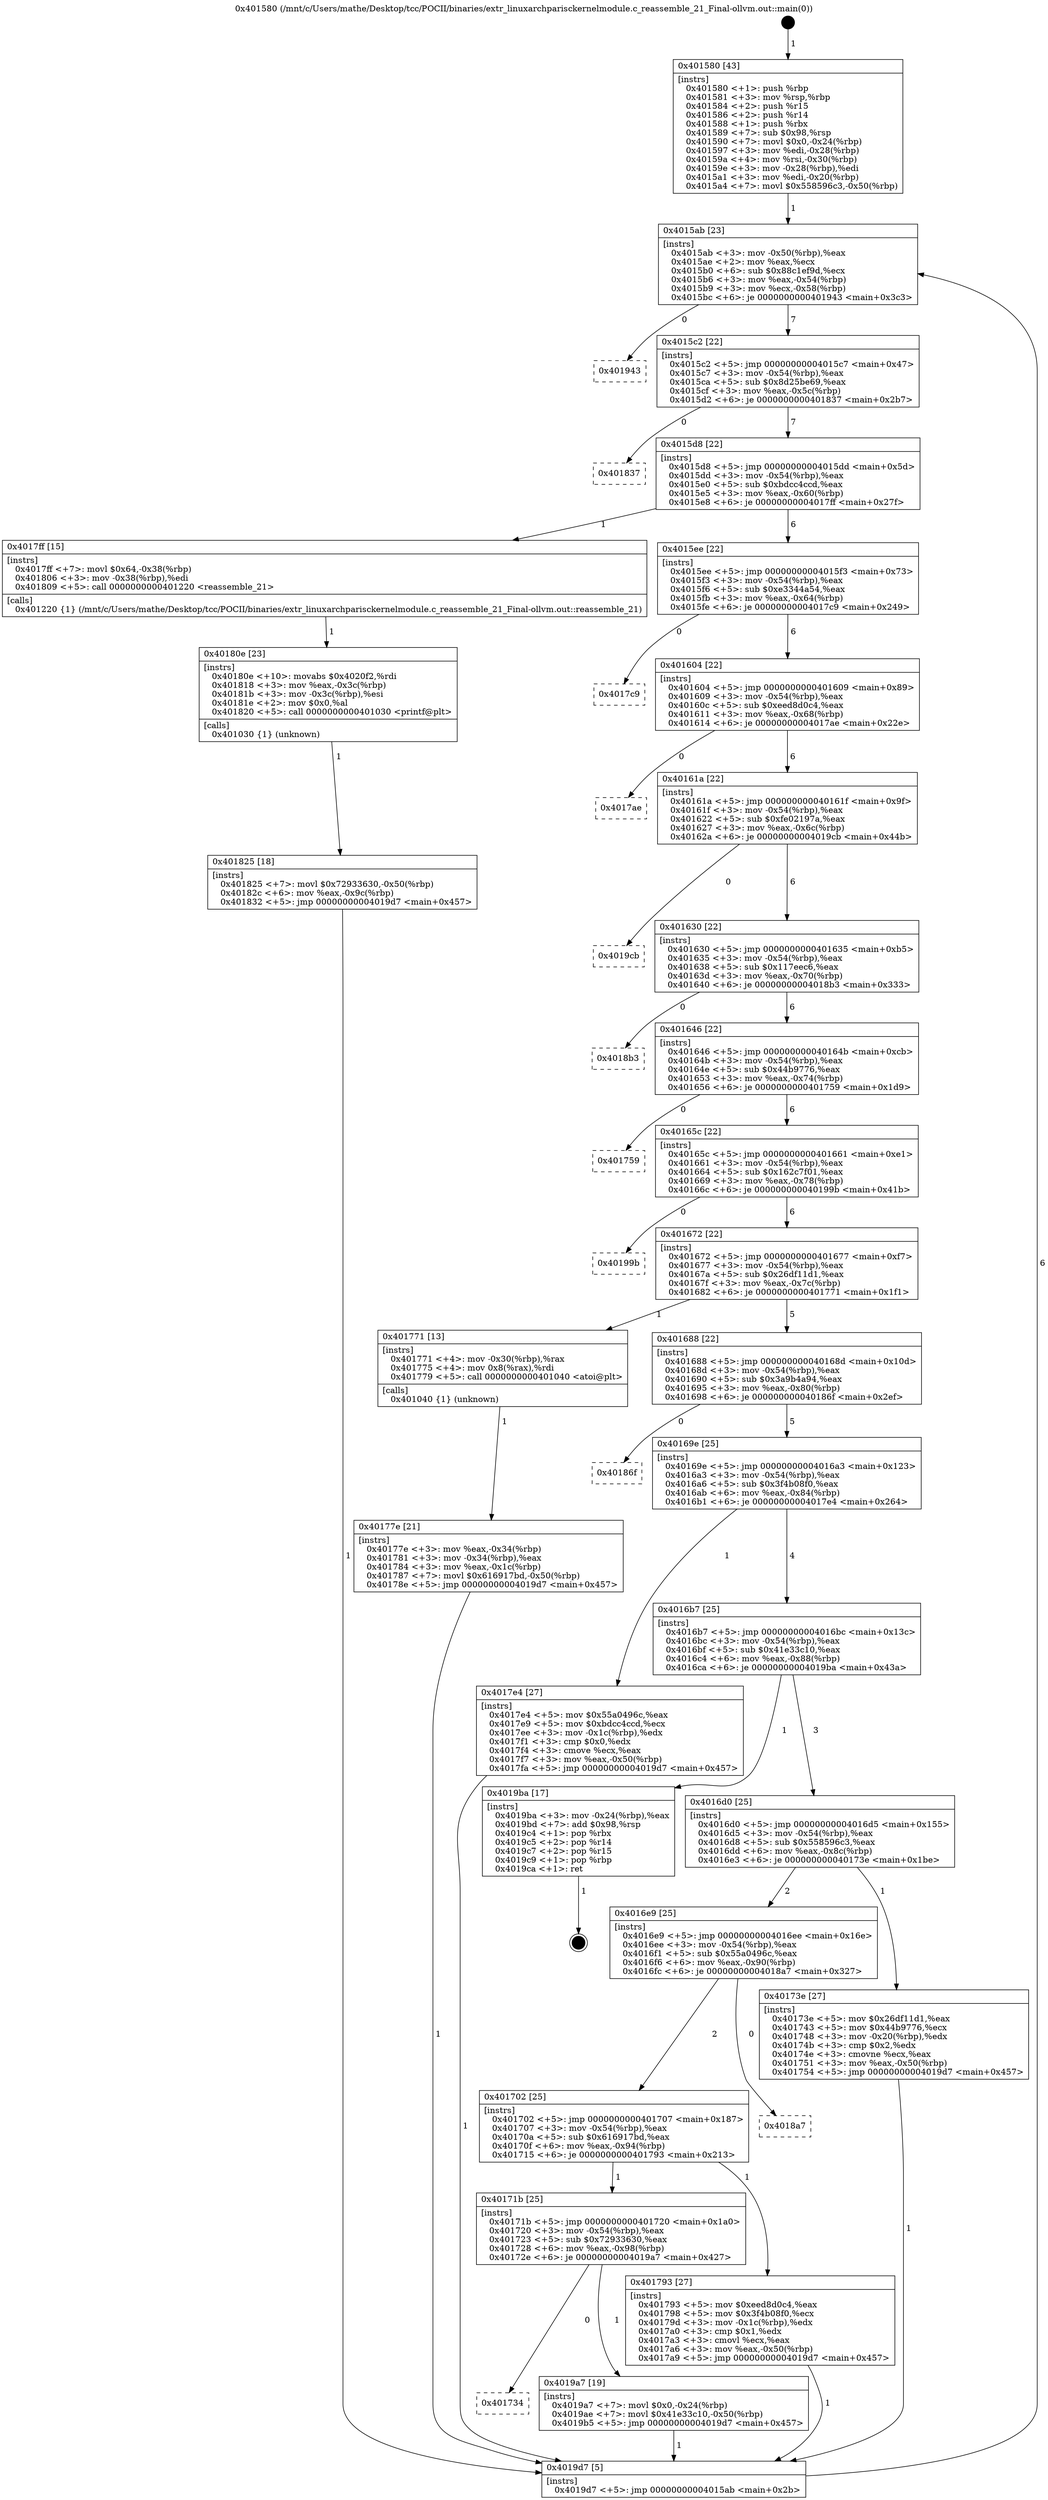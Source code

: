digraph "0x401580" {
  label = "0x401580 (/mnt/c/Users/mathe/Desktop/tcc/POCII/binaries/extr_linuxarchparisckernelmodule.c_reassemble_21_Final-ollvm.out::main(0))"
  labelloc = "t"
  node[shape=record]

  Entry [label="",width=0.3,height=0.3,shape=circle,fillcolor=black,style=filled]
  "0x4015ab" [label="{
     0x4015ab [23]\l
     | [instrs]\l
     &nbsp;&nbsp;0x4015ab \<+3\>: mov -0x50(%rbp),%eax\l
     &nbsp;&nbsp;0x4015ae \<+2\>: mov %eax,%ecx\l
     &nbsp;&nbsp;0x4015b0 \<+6\>: sub $0x88c1ef9d,%ecx\l
     &nbsp;&nbsp;0x4015b6 \<+3\>: mov %eax,-0x54(%rbp)\l
     &nbsp;&nbsp;0x4015b9 \<+3\>: mov %ecx,-0x58(%rbp)\l
     &nbsp;&nbsp;0x4015bc \<+6\>: je 0000000000401943 \<main+0x3c3\>\l
  }"]
  "0x401943" [label="{
     0x401943\l
  }", style=dashed]
  "0x4015c2" [label="{
     0x4015c2 [22]\l
     | [instrs]\l
     &nbsp;&nbsp;0x4015c2 \<+5\>: jmp 00000000004015c7 \<main+0x47\>\l
     &nbsp;&nbsp;0x4015c7 \<+3\>: mov -0x54(%rbp),%eax\l
     &nbsp;&nbsp;0x4015ca \<+5\>: sub $0x8d25be69,%eax\l
     &nbsp;&nbsp;0x4015cf \<+3\>: mov %eax,-0x5c(%rbp)\l
     &nbsp;&nbsp;0x4015d2 \<+6\>: je 0000000000401837 \<main+0x2b7\>\l
  }"]
  Exit [label="",width=0.3,height=0.3,shape=circle,fillcolor=black,style=filled,peripheries=2]
  "0x401837" [label="{
     0x401837\l
  }", style=dashed]
  "0x4015d8" [label="{
     0x4015d8 [22]\l
     | [instrs]\l
     &nbsp;&nbsp;0x4015d8 \<+5\>: jmp 00000000004015dd \<main+0x5d\>\l
     &nbsp;&nbsp;0x4015dd \<+3\>: mov -0x54(%rbp),%eax\l
     &nbsp;&nbsp;0x4015e0 \<+5\>: sub $0xbdcc4ccd,%eax\l
     &nbsp;&nbsp;0x4015e5 \<+3\>: mov %eax,-0x60(%rbp)\l
     &nbsp;&nbsp;0x4015e8 \<+6\>: je 00000000004017ff \<main+0x27f\>\l
  }"]
  "0x401734" [label="{
     0x401734\l
  }", style=dashed]
  "0x4017ff" [label="{
     0x4017ff [15]\l
     | [instrs]\l
     &nbsp;&nbsp;0x4017ff \<+7\>: movl $0x64,-0x38(%rbp)\l
     &nbsp;&nbsp;0x401806 \<+3\>: mov -0x38(%rbp),%edi\l
     &nbsp;&nbsp;0x401809 \<+5\>: call 0000000000401220 \<reassemble_21\>\l
     | [calls]\l
     &nbsp;&nbsp;0x401220 \{1\} (/mnt/c/Users/mathe/Desktop/tcc/POCII/binaries/extr_linuxarchparisckernelmodule.c_reassemble_21_Final-ollvm.out::reassemble_21)\l
  }"]
  "0x4015ee" [label="{
     0x4015ee [22]\l
     | [instrs]\l
     &nbsp;&nbsp;0x4015ee \<+5\>: jmp 00000000004015f3 \<main+0x73\>\l
     &nbsp;&nbsp;0x4015f3 \<+3\>: mov -0x54(%rbp),%eax\l
     &nbsp;&nbsp;0x4015f6 \<+5\>: sub $0xe3344a54,%eax\l
     &nbsp;&nbsp;0x4015fb \<+3\>: mov %eax,-0x64(%rbp)\l
     &nbsp;&nbsp;0x4015fe \<+6\>: je 00000000004017c9 \<main+0x249\>\l
  }"]
  "0x4019a7" [label="{
     0x4019a7 [19]\l
     | [instrs]\l
     &nbsp;&nbsp;0x4019a7 \<+7\>: movl $0x0,-0x24(%rbp)\l
     &nbsp;&nbsp;0x4019ae \<+7\>: movl $0x41e33c10,-0x50(%rbp)\l
     &nbsp;&nbsp;0x4019b5 \<+5\>: jmp 00000000004019d7 \<main+0x457\>\l
  }"]
  "0x4017c9" [label="{
     0x4017c9\l
  }", style=dashed]
  "0x401604" [label="{
     0x401604 [22]\l
     | [instrs]\l
     &nbsp;&nbsp;0x401604 \<+5\>: jmp 0000000000401609 \<main+0x89\>\l
     &nbsp;&nbsp;0x401609 \<+3\>: mov -0x54(%rbp),%eax\l
     &nbsp;&nbsp;0x40160c \<+5\>: sub $0xeed8d0c4,%eax\l
     &nbsp;&nbsp;0x401611 \<+3\>: mov %eax,-0x68(%rbp)\l
     &nbsp;&nbsp;0x401614 \<+6\>: je 00000000004017ae \<main+0x22e\>\l
  }"]
  "0x401825" [label="{
     0x401825 [18]\l
     | [instrs]\l
     &nbsp;&nbsp;0x401825 \<+7\>: movl $0x72933630,-0x50(%rbp)\l
     &nbsp;&nbsp;0x40182c \<+6\>: mov %eax,-0x9c(%rbp)\l
     &nbsp;&nbsp;0x401832 \<+5\>: jmp 00000000004019d7 \<main+0x457\>\l
  }"]
  "0x4017ae" [label="{
     0x4017ae\l
  }", style=dashed]
  "0x40161a" [label="{
     0x40161a [22]\l
     | [instrs]\l
     &nbsp;&nbsp;0x40161a \<+5\>: jmp 000000000040161f \<main+0x9f\>\l
     &nbsp;&nbsp;0x40161f \<+3\>: mov -0x54(%rbp),%eax\l
     &nbsp;&nbsp;0x401622 \<+5\>: sub $0xfe02197a,%eax\l
     &nbsp;&nbsp;0x401627 \<+3\>: mov %eax,-0x6c(%rbp)\l
     &nbsp;&nbsp;0x40162a \<+6\>: je 00000000004019cb \<main+0x44b\>\l
  }"]
  "0x40180e" [label="{
     0x40180e [23]\l
     | [instrs]\l
     &nbsp;&nbsp;0x40180e \<+10\>: movabs $0x4020f2,%rdi\l
     &nbsp;&nbsp;0x401818 \<+3\>: mov %eax,-0x3c(%rbp)\l
     &nbsp;&nbsp;0x40181b \<+3\>: mov -0x3c(%rbp),%esi\l
     &nbsp;&nbsp;0x40181e \<+2\>: mov $0x0,%al\l
     &nbsp;&nbsp;0x401820 \<+5\>: call 0000000000401030 \<printf@plt\>\l
     | [calls]\l
     &nbsp;&nbsp;0x401030 \{1\} (unknown)\l
  }"]
  "0x4019cb" [label="{
     0x4019cb\l
  }", style=dashed]
  "0x401630" [label="{
     0x401630 [22]\l
     | [instrs]\l
     &nbsp;&nbsp;0x401630 \<+5\>: jmp 0000000000401635 \<main+0xb5\>\l
     &nbsp;&nbsp;0x401635 \<+3\>: mov -0x54(%rbp),%eax\l
     &nbsp;&nbsp;0x401638 \<+5\>: sub $0x117eec6,%eax\l
     &nbsp;&nbsp;0x40163d \<+3\>: mov %eax,-0x70(%rbp)\l
     &nbsp;&nbsp;0x401640 \<+6\>: je 00000000004018b3 \<main+0x333\>\l
  }"]
  "0x40171b" [label="{
     0x40171b [25]\l
     | [instrs]\l
     &nbsp;&nbsp;0x40171b \<+5\>: jmp 0000000000401720 \<main+0x1a0\>\l
     &nbsp;&nbsp;0x401720 \<+3\>: mov -0x54(%rbp),%eax\l
     &nbsp;&nbsp;0x401723 \<+5\>: sub $0x72933630,%eax\l
     &nbsp;&nbsp;0x401728 \<+6\>: mov %eax,-0x98(%rbp)\l
     &nbsp;&nbsp;0x40172e \<+6\>: je 00000000004019a7 \<main+0x427\>\l
  }"]
  "0x4018b3" [label="{
     0x4018b3\l
  }", style=dashed]
  "0x401646" [label="{
     0x401646 [22]\l
     | [instrs]\l
     &nbsp;&nbsp;0x401646 \<+5\>: jmp 000000000040164b \<main+0xcb\>\l
     &nbsp;&nbsp;0x40164b \<+3\>: mov -0x54(%rbp),%eax\l
     &nbsp;&nbsp;0x40164e \<+5\>: sub $0x44b9776,%eax\l
     &nbsp;&nbsp;0x401653 \<+3\>: mov %eax,-0x74(%rbp)\l
     &nbsp;&nbsp;0x401656 \<+6\>: je 0000000000401759 \<main+0x1d9\>\l
  }"]
  "0x401793" [label="{
     0x401793 [27]\l
     | [instrs]\l
     &nbsp;&nbsp;0x401793 \<+5\>: mov $0xeed8d0c4,%eax\l
     &nbsp;&nbsp;0x401798 \<+5\>: mov $0x3f4b08f0,%ecx\l
     &nbsp;&nbsp;0x40179d \<+3\>: mov -0x1c(%rbp),%edx\l
     &nbsp;&nbsp;0x4017a0 \<+3\>: cmp $0x1,%edx\l
     &nbsp;&nbsp;0x4017a3 \<+3\>: cmovl %ecx,%eax\l
     &nbsp;&nbsp;0x4017a6 \<+3\>: mov %eax,-0x50(%rbp)\l
     &nbsp;&nbsp;0x4017a9 \<+5\>: jmp 00000000004019d7 \<main+0x457\>\l
  }"]
  "0x401759" [label="{
     0x401759\l
  }", style=dashed]
  "0x40165c" [label="{
     0x40165c [22]\l
     | [instrs]\l
     &nbsp;&nbsp;0x40165c \<+5\>: jmp 0000000000401661 \<main+0xe1\>\l
     &nbsp;&nbsp;0x401661 \<+3\>: mov -0x54(%rbp),%eax\l
     &nbsp;&nbsp;0x401664 \<+5\>: sub $0x162c7f01,%eax\l
     &nbsp;&nbsp;0x401669 \<+3\>: mov %eax,-0x78(%rbp)\l
     &nbsp;&nbsp;0x40166c \<+6\>: je 000000000040199b \<main+0x41b\>\l
  }"]
  "0x401702" [label="{
     0x401702 [25]\l
     | [instrs]\l
     &nbsp;&nbsp;0x401702 \<+5\>: jmp 0000000000401707 \<main+0x187\>\l
     &nbsp;&nbsp;0x401707 \<+3\>: mov -0x54(%rbp),%eax\l
     &nbsp;&nbsp;0x40170a \<+5\>: sub $0x616917bd,%eax\l
     &nbsp;&nbsp;0x40170f \<+6\>: mov %eax,-0x94(%rbp)\l
     &nbsp;&nbsp;0x401715 \<+6\>: je 0000000000401793 \<main+0x213\>\l
  }"]
  "0x40199b" [label="{
     0x40199b\l
  }", style=dashed]
  "0x401672" [label="{
     0x401672 [22]\l
     | [instrs]\l
     &nbsp;&nbsp;0x401672 \<+5\>: jmp 0000000000401677 \<main+0xf7\>\l
     &nbsp;&nbsp;0x401677 \<+3\>: mov -0x54(%rbp),%eax\l
     &nbsp;&nbsp;0x40167a \<+5\>: sub $0x26df11d1,%eax\l
     &nbsp;&nbsp;0x40167f \<+3\>: mov %eax,-0x7c(%rbp)\l
     &nbsp;&nbsp;0x401682 \<+6\>: je 0000000000401771 \<main+0x1f1\>\l
  }"]
  "0x4018a7" [label="{
     0x4018a7\l
  }", style=dashed]
  "0x401771" [label="{
     0x401771 [13]\l
     | [instrs]\l
     &nbsp;&nbsp;0x401771 \<+4\>: mov -0x30(%rbp),%rax\l
     &nbsp;&nbsp;0x401775 \<+4\>: mov 0x8(%rax),%rdi\l
     &nbsp;&nbsp;0x401779 \<+5\>: call 0000000000401040 \<atoi@plt\>\l
     | [calls]\l
     &nbsp;&nbsp;0x401040 \{1\} (unknown)\l
  }"]
  "0x401688" [label="{
     0x401688 [22]\l
     | [instrs]\l
     &nbsp;&nbsp;0x401688 \<+5\>: jmp 000000000040168d \<main+0x10d\>\l
     &nbsp;&nbsp;0x40168d \<+3\>: mov -0x54(%rbp),%eax\l
     &nbsp;&nbsp;0x401690 \<+5\>: sub $0x3a9b4a94,%eax\l
     &nbsp;&nbsp;0x401695 \<+3\>: mov %eax,-0x80(%rbp)\l
     &nbsp;&nbsp;0x401698 \<+6\>: je 000000000040186f \<main+0x2ef\>\l
  }"]
  "0x40177e" [label="{
     0x40177e [21]\l
     | [instrs]\l
     &nbsp;&nbsp;0x40177e \<+3\>: mov %eax,-0x34(%rbp)\l
     &nbsp;&nbsp;0x401781 \<+3\>: mov -0x34(%rbp),%eax\l
     &nbsp;&nbsp;0x401784 \<+3\>: mov %eax,-0x1c(%rbp)\l
     &nbsp;&nbsp;0x401787 \<+7\>: movl $0x616917bd,-0x50(%rbp)\l
     &nbsp;&nbsp;0x40178e \<+5\>: jmp 00000000004019d7 \<main+0x457\>\l
  }"]
  "0x40186f" [label="{
     0x40186f\l
  }", style=dashed]
  "0x40169e" [label="{
     0x40169e [25]\l
     | [instrs]\l
     &nbsp;&nbsp;0x40169e \<+5\>: jmp 00000000004016a3 \<main+0x123\>\l
     &nbsp;&nbsp;0x4016a3 \<+3\>: mov -0x54(%rbp),%eax\l
     &nbsp;&nbsp;0x4016a6 \<+5\>: sub $0x3f4b08f0,%eax\l
     &nbsp;&nbsp;0x4016ab \<+6\>: mov %eax,-0x84(%rbp)\l
     &nbsp;&nbsp;0x4016b1 \<+6\>: je 00000000004017e4 \<main+0x264\>\l
  }"]
  "0x401580" [label="{
     0x401580 [43]\l
     | [instrs]\l
     &nbsp;&nbsp;0x401580 \<+1\>: push %rbp\l
     &nbsp;&nbsp;0x401581 \<+3\>: mov %rsp,%rbp\l
     &nbsp;&nbsp;0x401584 \<+2\>: push %r15\l
     &nbsp;&nbsp;0x401586 \<+2\>: push %r14\l
     &nbsp;&nbsp;0x401588 \<+1\>: push %rbx\l
     &nbsp;&nbsp;0x401589 \<+7\>: sub $0x98,%rsp\l
     &nbsp;&nbsp;0x401590 \<+7\>: movl $0x0,-0x24(%rbp)\l
     &nbsp;&nbsp;0x401597 \<+3\>: mov %edi,-0x28(%rbp)\l
     &nbsp;&nbsp;0x40159a \<+4\>: mov %rsi,-0x30(%rbp)\l
     &nbsp;&nbsp;0x40159e \<+3\>: mov -0x28(%rbp),%edi\l
     &nbsp;&nbsp;0x4015a1 \<+3\>: mov %edi,-0x20(%rbp)\l
     &nbsp;&nbsp;0x4015a4 \<+7\>: movl $0x558596c3,-0x50(%rbp)\l
  }"]
  "0x4017e4" [label="{
     0x4017e4 [27]\l
     | [instrs]\l
     &nbsp;&nbsp;0x4017e4 \<+5\>: mov $0x55a0496c,%eax\l
     &nbsp;&nbsp;0x4017e9 \<+5\>: mov $0xbdcc4ccd,%ecx\l
     &nbsp;&nbsp;0x4017ee \<+3\>: mov -0x1c(%rbp),%edx\l
     &nbsp;&nbsp;0x4017f1 \<+3\>: cmp $0x0,%edx\l
     &nbsp;&nbsp;0x4017f4 \<+3\>: cmove %ecx,%eax\l
     &nbsp;&nbsp;0x4017f7 \<+3\>: mov %eax,-0x50(%rbp)\l
     &nbsp;&nbsp;0x4017fa \<+5\>: jmp 00000000004019d7 \<main+0x457\>\l
  }"]
  "0x4016b7" [label="{
     0x4016b7 [25]\l
     | [instrs]\l
     &nbsp;&nbsp;0x4016b7 \<+5\>: jmp 00000000004016bc \<main+0x13c\>\l
     &nbsp;&nbsp;0x4016bc \<+3\>: mov -0x54(%rbp),%eax\l
     &nbsp;&nbsp;0x4016bf \<+5\>: sub $0x41e33c10,%eax\l
     &nbsp;&nbsp;0x4016c4 \<+6\>: mov %eax,-0x88(%rbp)\l
     &nbsp;&nbsp;0x4016ca \<+6\>: je 00000000004019ba \<main+0x43a\>\l
  }"]
  "0x4019d7" [label="{
     0x4019d7 [5]\l
     | [instrs]\l
     &nbsp;&nbsp;0x4019d7 \<+5\>: jmp 00000000004015ab \<main+0x2b\>\l
  }"]
  "0x4019ba" [label="{
     0x4019ba [17]\l
     | [instrs]\l
     &nbsp;&nbsp;0x4019ba \<+3\>: mov -0x24(%rbp),%eax\l
     &nbsp;&nbsp;0x4019bd \<+7\>: add $0x98,%rsp\l
     &nbsp;&nbsp;0x4019c4 \<+1\>: pop %rbx\l
     &nbsp;&nbsp;0x4019c5 \<+2\>: pop %r14\l
     &nbsp;&nbsp;0x4019c7 \<+2\>: pop %r15\l
     &nbsp;&nbsp;0x4019c9 \<+1\>: pop %rbp\l
     &nbsp;&nbsp;0x4019ca \<+1\>: ret\l
  }"]
  "0x4016d0" [label="{
     0x4016d0 [25]\l
     | [instrs]\l
     &nbsp;&nbsp;0x4016d0 \<+5\>: jmp 00000000004016d5 \<main+0x155\>\l
     &nbsp;&nbsp;0x4016d5 \<+3\>: mov -0x54(%rbp),%eax\l
     &nbsp;&nbsp;0x4016d8 \<+5\>: sub $0x558596c3,%eax\l
     &nbsp;&nbsp;0x4016dd \<+6\>: mov %eax,-0x8c(%rbp)\l
     &nbsp;&nbsp;0x4016e3 \<+6\>: je 000000000040173e \<main+0x1be\>\l
  }"]
  "0x4016e9" [label="{
     0x4016e9 [25]\l
     | [instrs]\l
     &nbsp;&nbsp;0x4016e9 \<+5\>: jmp 00000000004016ee \<main+0x16e\>\l
     &nbsp;&nbsp;0x4016ee \<+3\>: mov -0x54(%rbp),%eax\l
     &nbsp;&nbsp;0x4016f1 \<+5\>: sub $0x55a0496c,%eax\l
     &nbsp;&nbsp;0x4016f6 \<+6\>: mov %eax,-0x90(%rbp)\l
     &nbsp;&nbsp;0x4016fc \<+6\>: je 00000000004018a7 \<main+0x327\>\l
  }"]
  "0x40173e" [label="{
     0x40173e [27]\l
     | [instrs]\l
     &nbsp;&nbsp;0x40173e \<+5\>: mov $0x26df11d1,%eax\l
     &nbsp;&nbsp;0x401743 \<+5\>: mov $0x44b9776,%ecx\l
     &nbsp;&nbsp;0x401748 \<+3\>: mov -0x20(%rbp),%edx\l
     &nbsp;&nbsp;0x40174b \<+3\>: cmp $0x2,%edx\l
     &nbsp;&nbsp;0x40174e \<+3\>: cmovne %ecx,%eax\l
     &nbsp;&nbsp;0x401751 \<+3\>: mov %eax,-0x50(%rbp)\l
     &nbsp;&nbsp;0x401754 \<+5\>: jmp 00000000004019d7 \<main+0x457\>\l
  }"]
  Entry -> "0x401580" [label=" 1"]
  "0x4015ab" -> "0x401943" [label=" 0"]
  "0x4015ab" -> "0x4015c2" [label=" 7"]
  "0x4019ba" -> Exit [label=" 1"]
  "0x4015c2" -> "0x401837" [label=" 0"]
  "0x4015c2" -> "0x4015d8" [label=" 7"]
  "0x4019a7" -> "0x4019d7" [label=" 1"]
  "0x4015d8" -> "0x4017ff" [label=" 1"]
  "0x4015d8" -> "0x4015ee" [label=" 6"]
  "0x40171b" -> "0x401734" [label=" 0"]
  "0x4015ee" -> "0x4017c9" [label=" 0"]
  "0x4015ee" -> "0x401604" [label=" 6"]
  "0x40171b" -> "0x4019a7" [label=" 1"]
  "0x401604" -> "0x4017ae" [label=" 0"]
  "0x401604" -> "0x40161a" [label=" 6"]
  "0x401825" -> "0x4019d7" [label=" 1"]
  "0x40161a" -> "0x4019cb" [label=" 0"]
  "0x40161a" -> "0x401630" [label=" 6"]
  "0x40180e" -> "0x401825" [label=" 1"]
  "0x401630" -> "0x4018b3" [label=" 0"]
  "0x401630" -> "0x401646" [label=" 6"]
  "0x4017ff" -> "0x40180e" [label=" 1"]
  "0x401646" -> "0x401759" [label=" 0"]
  "0x401646" -> "0x40165c" [label=" 6"]
  "0x4017e4" -> "0x4019d7" [label=" 1"]
  "0x40165c" -> "0x40199b" [label=" 0"]
  "0x40165c" -> "0x401672" [label=" 6"]
  "0x401702" -> "0x40171b" [label=" 1"]
  "0x401672" -> "0x401771" [label=" 1"]
  "0x401672" -> "0x401688" [label=" 5"]
  "0x401702" -> "0x401793" [label=" 1"]
  "0x401688" -> "0x40186f" [label=" 0"]
  "0x401688" -> "0x40169e" [label=" 5"]
  "0x4016e9" -> "0x401702" [label=" 2"]
  "0x40169e" -> "0x4017e4" [label=" 1"]
  "0x40169e" -> "0x4016b7" [label=" 4"]
  "0x4016e9" -> "0x4018a7" [label=" 0"]
  "0x4016b7" -> "0x4019ba" [label=" 1"]
  "0x4016b7" -> "0x4016d0" [label=" 3"]
  "0x401793" -> "0x4019d7" [label=" 1"]
  "0x4016d0" -> "0x40173e" [label=" 1"]
  "0x4016d0" -> "0x4016e9" [label=" 2"]
  "0x40173e" -> "0x4019d7" [label=" 1"]
  "0x401580" -> "0x4015ab" [label=" 1"]
  "0x4019d7" -> "0x4015ab" [label=" 6"]
  "0x401771" -> "0x40177e" [label=" 1"]
  "0x40177e" -> "0x4019d7" [label=" 1"]
}

